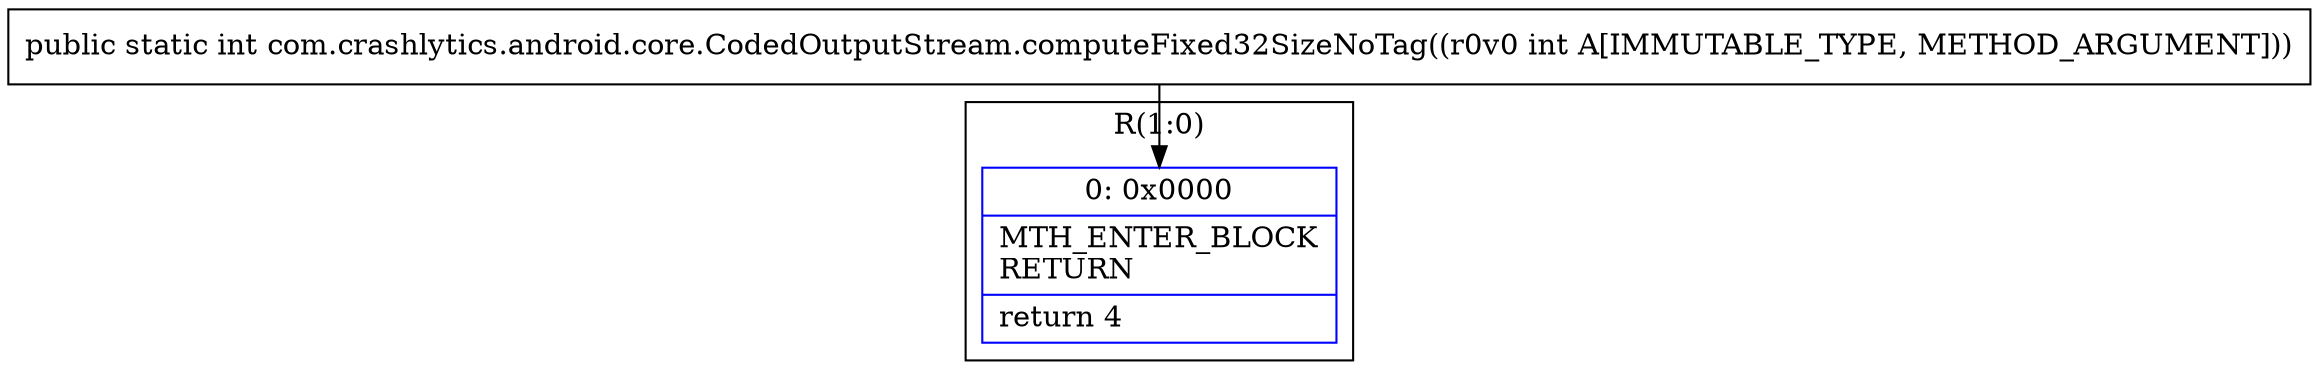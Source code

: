 digraph "CFG forcom.crashlytics.android.core.CodedOutputStream.computeFixed32SizeNoTag(I)I" {
subgraph cluster_Region_530569008 {
label = "R(1:0)";
node [shape=record,color=blue];
Node_0 [shape=record,label="{0\:\ 0x0000|MTH_ENTER_BLOCK\lRETURN\l|return 4\l}"];
}
MethodNode[shape=record,label="{public static int com.crashlytics.android.core.CodedOutputStream.computeFixed32SizeNoTag((r0v0 int A[IMMUTABLE_TYPE, METHOD_ARGUMENT])) }"];
MethodNode -> Node_0;
}

